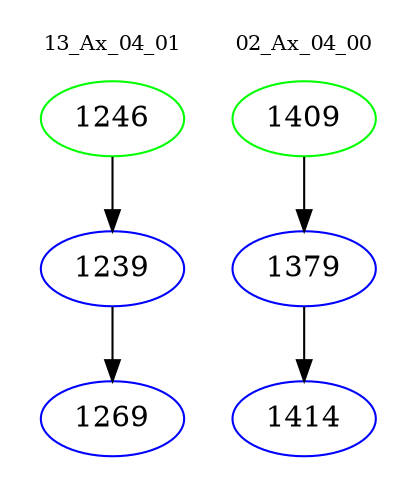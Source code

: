 digraph{
subgraph cluster_0 {
color = white
label = "13_Ax_04_01";
fontsize=10;
T0_1246 [label="1246", color="green"]
T0_1246 -> T0_1239 [color="black"]
T0_1239 [label="1239", color="blue"]
T0_1239 -> T0_1269 [color="black"]
T0_1269 [label="1269", color="blue"]
}
subgraph cluster_1 {
color = white
label = "02_Ax_04_00";
fontsize=10;
T1_1409 [label="1409", color="green"]
T1_1409 -> T1_1379 [color="black"]
T1_1379 [label="1379", color="blue"]
T1_1379 -> T1_1414 [color="black"]
T1_1414 [label="1414", color="blue"]
}
}
